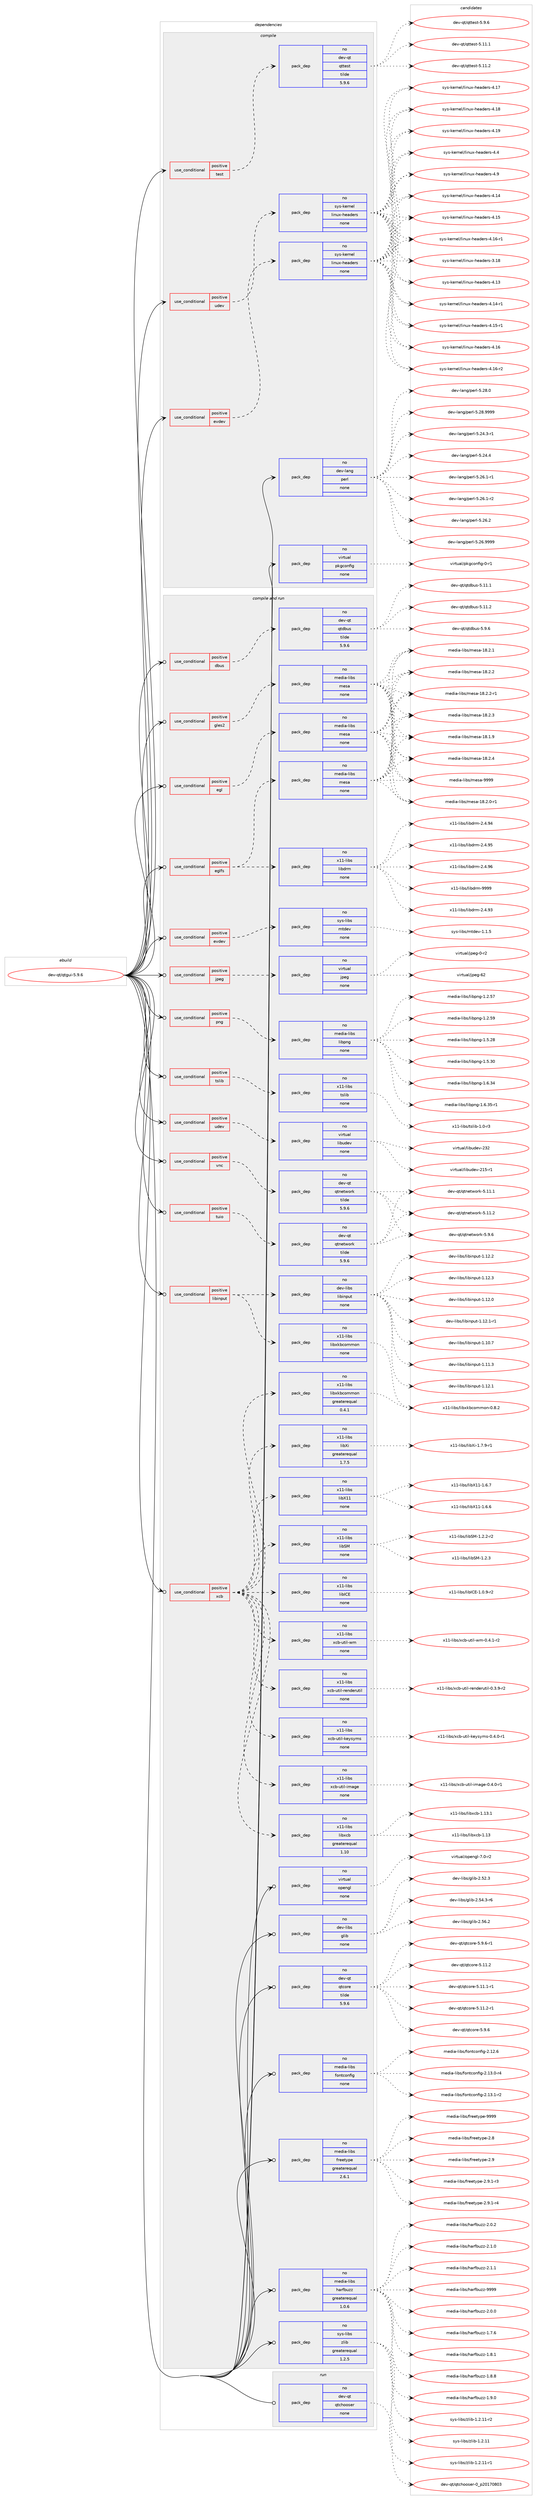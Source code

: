 digraph prolog {

# *************
# Graph options
# *************

newrank=true;
concentrate=true;
compound=true;
graph [rankdir=LR,fontname=Helvetica,fontsize=10,ranksep=1.5];#, ranksep=2.5, nodesep=0.2];
edge  [arrowhead=vee];
node  [fontname=Helvetica,fontsize=10];

# **********
# The ebuild
# **********

subgraph cluster_leftcol {
color=gray;
rank=same;
label=<<i>ebuild</i>>;
id [label="dev-qt/qtgui-5.9.6", color=red, width=4, href="../dev-qt/qtgui-5.9.6.svg"];
}

# ****************
# The dependencies
# ****************

subgraph cluster_midcol {
color=gray;
label=<<i>dependencies</i>>;
subgraph cluster_compile {
fillcolor="#eeeeee";
style=filled;
label=<<i>compile</i>>;
subgraph cond425 {
dependency3036 [label=<<TABLE BORDER="0" CELLBORDER="1" CELLSPACING="0" CELLPADDING="4"><TR><TD ROWSPAN="3" CELLPADDING="10">use_conditional</TD></TR><TR><TD>positive</TD></TR><TR><TD>evdev</TD></TR></TABLE>>, shape=none, color=red];
subgraph pack2511 {
dependency3037 [label=<<TABLE BORDER="0" CELLBORDER="1" CELLSPACING="0" CELLPADDING="4" WIDTH="220"><TR><TD ROWSPAN="6" CELLPADDING="30">pack_dep</TD></TR><TR><TD WIDTH="110">no</TD></TR><TR><TD>sys-kernel</TD></TR><TR><TD>linux-headers</TD></TR><TR><TD>none</TD></TR><TR><TD></TD></TR></TABLE>>, shape=none, color=blue];
}
dependency3036:e -> dependency3037:w [weight=20,style="dashed",arrowhead="vee"];
}
id:e -> dependency3036:w [weight=20,style="solid",arrowhead="vee"];
subgraph cond426 {
dependency3038 [label=<<TABLE BORDER="0" CELLBORDER="1" CELLSPACING="0" CELLPADDING="4"><TR><TD ROWSPAN="3" CELLPADDING="10">use_conditional</TD></TR><TR><TD>positive</TD></TR><TR><TD>test</TD></TR></TABLE>>, shape=none, color=red];
subgraph pack2512 {
dependency3039 [label=<<TABLE BORDER="0" CELLBORDER="1" CELLSPACING="0" CELLPADDING="4" WIDTH="220"><TR><TD ROWSPAN="6" CELLPADDING="30">pack_dep</TD></TR><TR><TD WIDTH="110">no</TD></TR><TR><TD>dev-qt</TD></TR><TR><TD>qttest</TD></TR><TR><TD>tilde</TD></TR><TR><TD>5.9.6</TD></TR></TABLE>>, shape=none, color=blue];
}
dependency3038:e -> dependency3039:w [weight=20,style="dashed",arrowhead="vee"];
}
id:e -> dependency3038:w [weight=20,style="solid",arrowhead="vee"];
subgraph cond427 {
dependency3040 [label=<<TABLE BORDER="0" CELLBORDER="1" CELLSPACING="0" CELLPADDING="4"><TR><TD ROWSPAN="3" CELLPADDING="10">use_conditional</TD></TR><TR><TD>positive</TD></TR><TR><TD>udev</TD></TR></TABLE>>, shape=none, color=red];
subgraph pack2513 {
dependency3041 [label=<<TABLE BORDER="0" CELLBORDER="1" CELLSPACING="0" CELLPADDING="4" WIDTH="220"><TR><TD ROWSPAN="6" CELLPADDING="30">pack_dep</TD></TR><TR><TD WIDTH="110">no</TD></TR><TR><TD>sys-kernel</TD></TR><TR><TD>linux-headers</TD></TR><TR><TD>none</TD></TR><TR><TD></TD></TR></TABLE>>, shape=none, color=blue];
}
dependency3040:e -> dependency3041:w [weight=20,style="dashed",arrowhead="vee"];
}
id:e -> dependency3040:w [weight=20,style="solid",arrowhead="vee"];
subgraph pack2514 {
dependency3042 [label=<<TABLE BORDER="0" CELLBORDER="1" CELLSPACING="0" CELLPADDING="4" WIDTH="220"><TR><TD ROWSPAN="6" CELLPADDING="30">pack_dep</TD></TR><TR><TD WIDTH="110">no</TD></TR><TR><TD>dev-lang</TD></TR><TR><TD>perl</TD></TR><TR><TD>none</TD></TR><TR><TD></TD></TR></TABLE>>, shape=none, color=blue];
}
id:e -> dependency3042:w [weight=20,style="solid",arrowhead="vee"];
subgraph pack2515 {
dependency3043 [label=<<TABLE BORDER="0" CELLBORDER="1" CELLSPACING="0" CELLPADDING="4" WIDTH="220"><TR><TD ROWSPAN="6" CELLPADDING="30">pack_dep</TD></TR><TR><TD WIDTH="110">no</TD></TR><TR><TD>virtual</TD></TR><TR><TD>pkgconfig</TD></TR><TR><TD>none</TD></TR><TR><TD></TD></TR></TABLE>>, shape=none, color=blue];
}
id:e -> dependency3043:w [weight=20,style="solid",arrowhead="vee"];
}
subgraph cluster_compileandrun {
fillcolor="#eeeeee";
style=filled;
label=<<i>compile and run</i>>;
subgraph cond428 {
dependency3044 [label=<<TABLE BORDER="0" CELLBORDER="1" CELLSPACING="0" CELLPADDING="4"><TR><TD ROWSPAN="3" CELLPADDING="10">use_conditional</TD></TR><TR><TD>positive</TD></TR><TR><TD>dbus</TD></TR></TABLE>>, shape=none, color=red];
subgraph pack2516 {
dependency3045 [label=<<TABLE BORDER="0" CELLBORDER="1" CELLSPACING="0" CELLPADDING="4" WIDTH="220"><TR><TD ROWSPAN="6" CELLPADDING="30">pack_dep</TD></TR><TR><TD WIDTH="110">no</TD></TR><TR><TD>dev-qt</TD></TR><TR><TD>qtdbus</TD></TR><TR><TD>tilde</TD></TR><TR><TD>5.9.6</TD></TR></TABLE>>, shape=none, color=blue];
}
dependency3044:e -> dependency3045:w [weight=20,style="dashed",arrowhead="vee"];
}
id:e -> dependency3044:w [weight=20,style="solid",arrowhead="odotvee"];
subgraph cond429 {
dependency3046 [label=<<TABLE BORDER="0" CELLBORDER="1" CELLSPACING="0" CELLPADDING="4"><TR><TD ROWSPAN="3" CELLPADDING="10">use_conditional</TD></TR><TR><TD>positive</TD></TR><TR><TD>egl</TD></TR></TABLE>>, shape=none, color=red];
subgraph pack2517 {
dependency3047 [label=<<TABLE BORDER="0" CELLBORDER="1" CELLSPACING="0" CELLPADDING="4" WIDTH="220"><TR><TD ROWSPAN="6" CELLPADDING="30">pack_dep</TD></TR><TR><TD WIDTH="110">no</TD></TR><TR><TD>media-libs</TD></TR><TR><TD>mesa</TD></TR><TR><TD>none</TD></TR><TR><TD></TD></TR></TABLE>>, shape=none, color=blue];
}
dependency3046:e -> dependency3047:w [weight=20,style="dashed",arrowhead="vee"];
}
id:e -> dependency3046:w [weight=20,style="solid",arrowhead="odotvee"];
subgraph cond430 {
dependency3048 [label=<<TABLE BORDER="0" CELLBORDER="1" CELLSPACING="0" CELLPADDING="4"><TR><TD ROWSPAN="3" CELLPADDING="10">use_conditional</TD></TR><TR><TD>positive</TD></TR><TR><TD>eglfs</TD></TR></TABLE>>, shape=none, color=red];
subgraph pack2518 {
dependency3049 [label=<<TABLE BORDER="0" CELLBORDER="1" CELLSPACING="0" CELLPADDING="4" WIDTH="220"><TR><TD ROWSPAN="6" CELLPADDING="30">pack_dep</TD></TR><TR><TD WIDTH="110">no</TD></TR><TR><TD>media-libs</TD></TR><TR><TD>mesa</TD></TR><TR><TD>none</TD></TR><TR><TD></TD></TR></TABLE>>, shape=none, color=blue];
}
dependency3048:e -> dependency3049:w [weight=20,style="dashed",arrowhead="vee"];
subgraph pack2519 {
dependency3050 [label=<<TABLE BORDER="0" CELLBORDER="1" CELLSPACING="0" CELLPADDING="4" WIDTH="220"><TR><TD ROWSPAN="6" CELLPADDING="30">pack_dep</TD></TR><TR><TD WIDTH="110">no</TD></TR><TR><TD>x11-libs</TD></TR><TR><TD>libdrm</TD></TR><TR><TD>none</TD></TR><TR><TD></TD></TR></TABLE>>, shape=none, color=blue];
}
dependency3048:e -> dependency3050:w [weight=20,style="dashed",arrowhead="vee"];
}
id:e -> dependency3048:w [weight=20,style="solid",arrowhead="odotvee"];
subgraph cond431 {
dependency3051 [label=<<TABLE BORDER="0" CELLBORDER="1" CELLSPACING="0" CELLPADDING="4"><TR><TD ROWSPAN="3" CELLPADDING="10">use_conditional</TD></TR><TR><TD>positive</TD></TR><TR><TD>evdev</TD></TR></TABLE>>, shape=none, color=red];
subgraph pack2520 {
dependency3052 [label=<<TABLE BORDER="0" CELLBORDER="1" CELLSPACING="0" CELLPADDING="4" WIDTH="220"><TR><TD ROWSPAN="6" CELLPADDING="30">pack_dep</TD></TR><TR><TD WIDTH="110">no</TD></TR><TR><TD>sys-libs</TD></TR><TR><TD>mtdev</TD></TR><TR><TD>none</TD></TR><TR><TD></TD></TR></TABLE>>, shape=none, color=blue];
}
dependency3051:e -> dependency3052:w [weight=20,style="dashed",arrowhead="vee"];
}
id:e -> dependency3051:w [weight=20,style="solid",arrowhead="odotvee"];
subgraph cond432 {
dependency3053 [label=<<TABLE BORDER="0" CELLBORDER="1" CELLSPACING="0" CELLPADDING="4"><TR><TD ROWSPAN="3" CELLPADDING="10">use_conditional</TD></TR><TR><TD>positive</TD></TR><TR><TD>gles2</TD></TR></TABLE>>, shape=none, color=red];
subgraph pack2521 {
dependency3054 [label=<<TABLE BORDER="0" CELLBORDER="1" CELLSPACING="0" CELLPADDING="4" WIDTH="220"><TR><TD ROWSPAN="6" CELLPADDING="30">pack_dep</TD></TR><TR><TD WIDTH="110">no</TD></TR><TR><TD>media-libs</TD></TR><TR><TD>mesa</TD></TR><TR><TD>none</TD></TR><TR><TD></TD></TR></TABLE>>, shape=none, color=blue];
}
dependency3053:e -> dependency3054:w [weight=20,style="dashed",arrowhead="vee"];
}
id:e -> dependency3053:w [weight=20,style="solid",arrowhead="odotvee"];
subgraph cond433 {
dependency3055 [label=<<TABLE BORDER="0" CELLBORDER="1" CELLSPACING="0" CELLPADDING="4"><TR><TD ROWSPAN="3" CELLPADDING="10">use_conditional</TD></TR><TR><TD>positive</TD></TR><TR><TD>jpeg</TD></TR></TABLE>>, shape=none, color=red];
subgraph pack2522 {
dependency3056 [label=<<TABLE BORDER="0" CELLBORDER="1" CELLSPACING="0" CELLPADDING="4" WIDTH="220"><TR><TD ROWSPAN="6" CELLPADDING="30">pack_dep</TD></TR><TR><TD WIDTH="110">no</TD></TR><TR><TD>virtual</TD></TR><TR><TD>jpeg</TD></TR><TR><TD>none</TD></TR><TR><TD></TD></TR></TABLE>>, shape=none, color=blue];
}
dependency3055:e -> dependency3056:w [weight=20,style="dashed",arrowhead="vee"];
}
id:e -> dependency3055:w [weight=20,style="solid",arrowhead="odotvee"];
subgraph cond434 {
dependency3057 [label=<<TABLE BORDER="0" CELLBORDER="1" CELLSPACING="0" CELLPADDING="4"><TR><TD ROWSPAN="3" CELLPADDING="10">use_conditional</TD></TR><TR><TD>positive</TD></TR><TR><TD>libinput</TD></TR></TABLE>>, shape=none, color=red];
subgraph pack2523 {
dependency3058 [label=<<TABLE BORDER="0" CELLBORDER="1" CELLSPACING="0" CELLPADDING="4" WIDTH="220"><TR><TD ROWSPAN="6" CELLPADDING="30">pack_dep</TD></TR><TR><TD WIDTH="110">no</TD></TR><TR><TD>dev-libs</TD></TR><TR><TD>libinput</TD></TR><TR><TD>none</TD></TR><TR><TD></TD></TR></TABLE>>, shape=none, color=blue];
}
dependency3057:e -> dependency3058:w [weight=20,style="dashed",arrowhead="vee"];
subgraph pack2524 {
dependency3059 [label=<<TABLE BORDER="0" CELLBORDER="1" CELLSPACING="0" CELLPADDING="4" WIDTH="220"><TR><TD ROWSPAN="6" CELLPADDING="30">pack_dep</TD></TR><TR><TD WIDTH="110">no</TD></TR><TR><TD>x11-libs</TD></TR><TR><TD>libxkbcommon</TD></TR><TR><TD>none</TD></TR><TR><TD></TD></TR></TABLE>>, shape=none, color=blue];
}
dependency3057:e -> dependency3059:w [weight=20,style="dashed",arrowhead="vee"];
}
id:e -> dependency3057:w [weight=20,style="solid",arrowhead="odotvee"];
subgraph cond435 {
dependency3060 [label=<<TABLE BORDER="0" CELLBORDER="1" CELLSPACING="0" CELLPADDING="4"><TR><TD ROWSPAN="3" CELLPADDING="10">use_conditional</TD></TR><TR><TD>positive</TD></TR><TR><TD>png</TD></TR></TABLE>>, shape=none, color=red];
subgraph pack2525 {
dependency3061 [label=<<TABLE BORDER="0" CELLBORDER="1" CELLSPACING="0" CELLPADDING="4" WIDTH="220"><TR><TD ROWSPAN="6" CELLPADDING="30">pack_dep</TD></TR><TR><TD WIDTH="110">no</TD></TR><TR><TD>media-libs</TD></TR><TR><TD>libpng</TD></TR><TR><TD>none</TD></TR><TR><TD></TD></TR></TABLE>>, shape=none, color=blue];
}
dependency3060:e -> dependency3061:w [weight=20,style="dashed",arrowhead="vee"];
}
id:e -> dependency3060:w [weight=20,style="solid",arrowhead="odotvee"];
subgraph cond436 {
dependency3062 [label=<<TABLE BORDER="0" CELLBORDER="1" CELLSPACING="0" CELLPADDING="4"><TR><TD ROWSPAN="3" CELLPADDING="10">use_conditional</TD></TR><TR><TD>positive</TD></TR><TR><TD>tslib</TD></TR></TABLE>>, shape=none, color=red];
subgraph pack2526 {
dependency3063 [label=<<TABLE BORDER="0" CELLBORDER="1" CELLSPACING="0" CELLPADDING="4" WIDTH="220"><TR><TD ROWSPAN="6" CELLPADDING="30">pack_dep</TD></TR><TR><TD WIDTH="110">no</TD></TR><TR><TD>x11-libs</TD></TR><TR><TD>tslib</TD></TR><TR><TD>none</TD></TR><TR><TD></TD></TR></TABLE>>, shape=none, color=blue];
}
dependency3062:e -> dependency3063:w [weight=20,style="dashed",arrowhead="vee"];
}
id:e -> dependency3062:w [weight=20,style="solid",arrowhead="odotvee"];
subgraph cond437 {
dependency3064 [label=<<TABLE BORDER="0" CELLBORDER="1" CELLSPACING="0" CELLPADDING="4"><TR><TD ROWSPAN="3" CELLPADDING="10">use_conditional</TD></TR><TR><TD>positive</TD></TR><TR><TD>tuio</TD></TR></TABLE>>, shape=none, color=red];
subgraph pack2527 {
dependency3065 [label=<<TABLE BORDER="0" CELLBORDER="1" CELLSPACING="0" CELLPADDING="4" WIDTH="220"><TR><TD ROWSPAN="6" CELLPADDING="30">pack_dep</TD></TR><TR><TD WIDTH="110">no</TD></TR><TR><TD>dev-qt</TD></TR><TR><TD>qtnetwork</TD></TR><TR><TD>tilde</TD></TR><TR><TD>5.9.6</TD></TR></TABLE>>, shape=none, color=blue];
}
dependency3064:e -> dependency3065:w [weight=20,style="dashed",arrowhead="vee"];
}
id:e -> dependency3064:w [weight=20,style="solid",arrowhead="odotvee"];
subgraph cond438 {
dependency3066 [label=<<TABLE BORDER="0" CELLBORDER="1" CELLSPACING="0" CELLPADDING="4"><TR><TD ROWSPAN="3" CELLPADDING="10">use_conditional</TD></TR><TR><TD>positive</TD></TR><TR><TD>udev</TD></TR></TABLE>>, shape=none, color=red];
subgraph pack2528 {
dependency3067 [label=<<TABLE BORDER="0" CELLBORDER="1" CELLSPACING="0" CELLPADDING="4" WIDTH="220"><TR><TD ROWSPAN="6" CELLPADDING="30">pack_dep</TD></TR><TR><TD WIDTH="110">no</TD></TR><TR><TD>virtual</TD></TR><TR><TD>libudev</TD></TR><TR><TD>none</TD></TR><TR><TD></TD></TR></TABLE>>, shape=none, color=blue];
}
dependency3066:e -> dependency3067:w [weight=20,style="dashed",arrowhead="vee"];
}
id:e -> dependency3066:w [weight=20,style="solid",arrowhead="odotvee"];
subgraph cond439 {
dependency3068 [label=<<TABLE BORDER="0" CELLBORDER="1" CELLSPACING="0" CELLPADDING="4"><TR><TD ROWSPAN="3" CELLPADDING="10">use_conditional</TD></TR><TR><TD>positive</TD></TR><TR><TD>vnc</TD></TR></TABLE>>, shape=none, color=red];
subgraph pack2529 {
dependency3069 [label=<<TABLE BORDER="0" CELLBORDER="1" CELLSPACING="0" CELLPADDING="4" WIDTH="220"><TR><TD ROWSPAN="6" CELLPADDING="30">pack_dep</TD></TR><TR><TD WIDTH="110">no</TD></TR><TR><TD>dev-qt</TD></TR><TR><TD>qtnetwork</TD></TR><TR><TD>tilde</TD></TR><TR><TD>5.9.6</TD></TR></TABLE>>, shape=none, color=blue];
}
dependency3068:e -> dependency3069:w [weight=20,style="dashed",arrowhead="vee"];
}
id:e -> dependency3068:w [weight=20,style="solid",arrowhead="odotvee"];
subgraph cond440 {
dependency3070 [label=<<TABLE BORDER="0" CELLBORDER="1" CELLSPACING="0" CELLPADDING="4"><TR><TD ROWSPAN="3" CELLPADDING="10">use_conditional</TD></TR><TR><TD>positive</TD></TR><TR><TD>xcb</TD></TR></TABLE>>, shape=none, color=red];
subgraph pack2530 {
dependency3071 [label=<<TABLE BORDER="0" CELLBORDER="1" CELLSPACING="0" CELLPADDING="4" WIDTH="220"><TR><TD ROWSPAN="6" CELLPADDING="30">pack_dep</TD></TR><TR><TD WIDTH="110">no</TD></TR><TR><TD>x11-libs</TD></TR><TR><TD>libICE</TD></TR><TR><TD>none</TD></TR><TR><TD></TD></TR></TABLE>>, shape=none, color=blue];
}
dependency3070:e -> dependency3071:w [weight=20,style="dashed",arrowhead="vee"];
subgraph pack2531 {
dependency3072 [label=<<TABLE BORDER="0" CELLBORDER="1" CELLSPACING="0" CELLPADDING="4" WIDTH="220"><TR><TD ROWSPAN="6" CELLPADDING="30">pack_dep</TD></TR><TR><TD WIDTH="110">no</TD></TR><TR><TD>x11-libs</TD></TR><TR><TD>libSM</TD></TR><TR><TD>none</TD></TR><TR><TD></TD></TR></TABLE>>, shape=none, color=blue];
}
dependency3070:e -> dependency3072:w [weight=20,style="dashed",arrowhead="vee"];
subgraph pack2532 {
dependency3073 [label=<<TABLE BORDER="0" CELLBORDER="1" CELLSPACING="0" CELLPADDING="4" WIDTH="220"><TR><TD ROWSPAN="6" CELLPADDING="30">pack_dep</TD></TR><TR><TD WIDTH="110">no</TD></TR><TR><TD>x11-libs</TD></TR><TR><TD>libX11</TD></TR><TR><TD>none</TD></TR><TR><TD></TD></TR></TABLE>>, shape=none, color=blue];
}
dependency3070:e -> dependency3073:w [weight=20,style="dashed",arrowhead="vee"];
subgraph pack2533 {
dependency3074 [label=<<TABLE BORDER="0" CELLBORDER="1" CELLSPACING="0" CELLPADDING="4" WIDTH="220"><TR><TD ROWSPAN="6" CELLPADDING="30">pack_dep</TD></TR><TR><TD WIDTH="110">no</TD></TR><TR><TD>x11-libs</TD></TR><TR><TD>libXi</TD></TR><TR><TD>greaterequal</TD></TR><TR><TD>1.7.5</TD></TR></TABLE>>, shape=none, color=blue];
}
dependency3070:e -> dependency3074:w [weight=20,style="dashed",arrowhead="vee"];
subgraph pack2534 {
dependency3075 [label=<<TABLE BORDER="0" CELLBORDER="1" CELLSPACING="0" CELLPADDING="4" WIDTH="220"><TR><TD ROWSPAN="6" CELLPADDING="30">pack_dep</TD></TR><TR><TD WIDTH="110">no</TD></TR><TR><TD>x11-libs</TD></TR><TR><TD>libxcb</TD></TR><TR><TD>greaterequal</TD></TR><TR><TD>1.10</TD></TR></TABLE>>, shape=none, color=blue];
}
dependency3070:e -> dependency3075:w [weight=20,style="dashed",arrowhead="vee"];
subgraph pack2535 {
dependency3076 [label=<<TABLE BORDER="0" CELLBORDER="1" CELLSPACING="0" CELLPADDING="4" WIDTH="220"><TR><TD ROWSPAN="6" CELLPADDING="30">pack_dep</TD></TR><TR><TD WIDTH="110">no</TD></TR><TR><TD>x11-libs</TD></TR><TR><TD>libxkbcommon</TD></TR><TR><TD>greaterequal</TD></TR><TR><TD>0.4.1</TD></TR></TABLE>>, shape=none, color=blue];
}
dependency3070:e -> dependency3076:w [weight=20,style="dashed",arrowhead="vee"];
subgraph pack2536 {
dependency3077 [label=<<TABLE BORDER="0" CELLBORDER="1" CELLSPACING="0" CELLPADDING="4" WIDTH="220"><TR><TD ROWSPAN="6" CELLPADDING="30">pack_dep</TD></TR><TR><TD WIDTH="110">no</TD></TR><TR><TD>x11-libs</TD></TR><TR><TD>xcb-util-image</TD></TR><TR><TD>none</TD></TR><TR><TD></TD></TR></TABLE>>, shape=none, color=blue];
}
dependency3070:e -> dependency3077:w [weight=20,style="dashed",arrowhead="vee"];
subgraph pack2537 {
dependency3078 [label=<<TABLE BORDER="0" CELLBORDER="1" CELLSPACING="0" CELLPADDING="4" WIDTH="220"><TR><TD ROWSPAN="6" CELLPADDING="30">pack_dep</TD></TR><TR><TD WIDTH="110">no</TD></TR><TR><TD>x11-libs</TD></TR><TR><TD>xcb-util-keysyms</TD></TR><TR><TD>none</TD></TR><TR><TD></TD></TR></TABLE>>, shape=none, color=blue];
}
dependency3070:e -> dependency3078:w [weight=20,style="dashed",arrowhead="vee"];
subgraph pack2538 {
dependency3079 [label=<<TABLE BORDER="0" CELLBORDER="1" CELLSPACING="0" CELLPADDING="4" WIDTH="220"><TR><TD ROWSPAN="6" CELLPADDING="30">pack_dep</TD></TR><TR><TD WIDTH="110">no</TD></TR><TR><TD>x11-libs</TD></TR><TR><TD>xcb-util-renderutil</TD></TR><TR><TD>none</TD></TR><TR><TD></TD></TR></TABLE>>, shape=none, color=blue];
}
dependency3070:e -> dependency3079:w [weight=20,style="dashed",arrowhead="vee"];
subgraph pack2539 {
dependency3080 [label=<<TABLE BORDER="0" CELLBORDER="1" CELLSPACING="0" CELLPADDING="4" WIDTH="220"><TR><TD ROWSPAN="6" CELLPADDING="30">pack_dep</TD></TR><TR><TD WIDTH="110">no</TD></TR><TR><TD>x11-libs</TD></TR><TR><TD>xcb-util-wm</TD></TR><TR><TD>none</TD></TR><TR><TD></TD></TR></TABLE>>, shape=none, color=blue];
}
dependency3070:e -> dependency3080:w [weight=20,style="dashed",arrowhead="vee"];
}
id:e -> dependency3070:w [weight=20,style="solid",arrowhead="odotvee"];
subgraph pack2540 {
dependency3081 [label=<<TABLE BORDER="0" CELLBORDER="1" CELLSPACING="0" CELLPADDING="4" WIDTH="220"><TR><TD ROWSPAN="6" CELLPADDING="30">pack_dep</TD></TR><TR><TD WIDTH="110">no</TD></TR><TR><TD>dev-libs</TD></TR><TR><TD>glib</TD></TR><TR><TD>none</TD></TR><TR><TD></TD></TR></TABLE>>, shape=none, color=blue];
}
id:e -> dependency3081:w [weight=20,style="solid",arrowhead="odotvee"];
subgraph pack2541 {
dependency3082 [label=<<TABLE BORDER="0" CELLBORDER="1" CELLSPACING="0" CELLPADDING="4" WIDTH="220"><TR><TD ROWSPAN="6" CELLPADDING="30">pack_dep</TD></TR><TR><TD WIDTH="110">no</TD></TR><TR><TD>dev-qt</TD></TR><TR><TD>qtcore</TD></TR><TR><TD>tilde</TD></TR><TR><TD>5.9.6</TD></TR></TABLE>>, shape=none, color=blue];
}
id:e -> dependency3082:w [weight=20,style="solid",arrowhead="odotvee"];
subgraph pack2542 {
dependency3083 [label=<<TABLE BORDER="0" CELLBORDER="1" CELLSPACING="0" CELLPADDING="4" WIDTH="220"><TR><TD ROWSPAN="6" CELLPADDING="30">pack_dep</TD></TR><TR><TD WIDTH="110">no</TD></TR><TR><TD>media-libs</TD></TR><TR><TD>fontconfig</TD></TR><TR><TD>none</TD></TR><TR><TD></TD></TR></TABLE>>, shape=none, color=blue];
}
id:e -> dependency3083:w [weight=20,style="solid",arrowhead="odotvee"];
subgraph pack2543 {
dependency3084 [label=<<TABLE BORDER="0" CELLBORDER="1" CELLSPACING="0" CELLPADDING="4" WIDTH="220"><TR><TD ROWSPAN="6" CELLPADDING="30">pack_dep</TD></TR><TR><TD WIDTH="110">no</TD></TR><TR><TD>media-libs</TD></TR><TR><TD>freetype</TD></TR><TR><TD>greaterequal</TD></TR><TR><TD>2.6.1</TD></TR></TABLE>>, shape=none, color=blue];
}
id:e -> dependency3084:w [weight=20,style="solid",arrowhead="odotvee"];
subgraph pack2544 {
dependency3085 [label=<<TABLE BORDER="0" CELLBORDER="1" CELLSPACING="0" CELLPADDING="4" WIDTH="220"><TR><TD ROWSPAN="6" CELLPADDING="30">pack_dep</TD></TR><TR><TD WIDTH="110">no</TD></TR><TR><TD>media-libs</TD></TR><TR><TD>harfbuzz</TD></TR><TR><TD>greaterequal</TD></TR><TR><TD>1.0.6</TD></TR></TABLE>>, shape=none, color=blue];
}
id:e -> dependency3085:w [weight=20,style="solid",arrowhead="odotvee"];
subgraph pack2545 {
dependency3086 [label=<<TABLE BORDER="0" CELLBORDER="1" CELLSPACING="0" CELLPADDING="4" WIDTH="220"><TR><TD ROWSPAN="6" CELLPADDING="30">pack_dep</TD></TR><TR><TD WIDTH="110">no</TD></TR><TR><TD>sys-libs</TD></TR><TR><TD>zlib</TD></TR><TR><TD>greaterequal</TD></TR><TR><TD>1.2.5</TD></TR></TABLE>>, shape=none, color=blue];
}
id:e -> dependency3086:w [weight=20,style="solid",arrowhead="odotvee"];
subgraph pack2546 {
dependency3087 [label=<<TABLE BORDER="0" CELLBORDER="1" CELLSPACING="0" CELLPADDING="4" WIDTH="220"><TR><TD ROWSPAN="6" CELLPADDING="30">pack_dep</TD></TR><TR><TD WIDTH="110">no</TD></TR><TR><TD>virtual</TD></TR><TR><TD>opengl</TD></TR><TR><TD>none</TD></TR><TR><TD></TD></TR></TABLE>>, shape=none, color=blue];
}
id:e -> dependency3087:w [weight=20,style="solid",arrowhead="odotvee"];
}
subgraph cluster_run {
fillcolor="#eeeeee";
style=filled;
label=<<i>run</i>>;
subgraph pack2547 {
dependency3088 [label=<<TABLE BORDER="0" CELLBORDER="1" CELLSPACING="0" CELLPADDING="4" WIDTH="220"><TR><TD ROWSPAN="6" CELLPADDING="30">pack_dep</TD></TR><TR><TD WIDTH="110">no</TD></TR><TR><TD>dev-qt</TD></TR><TR><TD>qtchooser</TD></TR><TR><TD>none</TD></TR><TR><TD></TD></TR></TABLE>>, shape=none, color=blue];
}
id:e -> dependency3088:w [weight=20,style="solid",arrowhead="odot"];
}
}

# **************
# The candidates
# **************

subgraph cluster_choices {
rank=same;
color=gray;
label=<<i>candidates</i>>;

subgraph choice2511 {
color=black;
nodesep=1;
choice115121115451071011141101011084710810511011712045104101971001011141154552464952 [label="sys-kernel/linux-headers-4.14", color=red, width=4,href="../sys-kernel/linux-headers-4.14.svg"];
choice115121115451071011141101011084710810511011712045104101971001011141154552464953 [label="sys-kernel/linux-headers-4.15", color=red, width=4,href="../sys-kernel/linux-headers-4.15.svg"];
choice1151211154510710111411010110847108105110117120451041019710010111411545524649544511449 [label="sys-kernel/linux-headers-4.16-r1", color=red, width=4,href="../sys-kernel/linux-headers-4.16-r1.svg"];
choice115121115451071011141101011084710810511011712045104101971001011141154551464956 [label="sys-kernel/linux-headers-3.18", color=red, width=4,href="../sys-kernel/linux-headers-3.18.svg"];
choice115121115451071011141101011084710810511011712045104101971001011141154552464951 [label="sys-kernel/linux-headers-4.13", color=red, width=4,href="../sys-kernel/linux-headers-4.13.svg"];
choice1151211154510710111411010110847108105110117120451041019710010111411545524649524511449 [label="sys-kernel/linux-headers-4.14-r1", color=red, width=4,href="../sys-kernel/linux-headers-4.14-r1.svg"];
choice1151211154510710111411010110847108105110117120451041019710010111411545524649534511449 [label="sys-kernel/linux-headers-4.15-r1", color=red, width=4,href="../sys-kernel/linux-headers-4.15-r1.svg"];
choice115121115451071011141101011084710810511011712045104101971001011141154552464954 [label="sys-kernel/linux-headers-4.16", color=red, width=4,href="../sys-kernel/linux-headers-4.16.svg"];
choice1151211154510710111411010110847108105110117120451041019710010111411545524649544511450 [label="sys-kernel/linux-headers-4.16-r2", color=red, width=4,href="../sys-kernel/linux-headers-4.16-r2.svg"];
choice115121115451071011141101011084710810511011712045104101971001011141154552464955 [label="sys-kernel/linux-headers-4.17", color=red, width=4,href="../sys-kernel/linux-headers-4.17.svg"];
choice115121115451071011141101011084710810511011712045104101971001011141154552464956 [label="sys-kernel/linux-headers-4.18", color=red, width=4,href="../sys-kernel/linux-headers-4.18.svg"];
choice115121115451071011141101011084710810511011712045104101971001011141154552464957 [label="sys-kernel/linux-headers-4.19", color=red, width=4,href="../sys-kernel/linux-headers-4.19.svg"];
choice1151211154510710111411010110847108105110117120451041019710010111411545524652 [label="sys-kernel/linux-headers-4.4", color=red, width=4,href="../sys-kernel/linux-headers-4.4.svg"];
choice1151211154510710111411010110847108105110117120451041019710010111411545524657 [label="sys-kernel/linux-headers-4.9", color=red, width=4,href="../sys-kernel/linux-headers-4.9.svg"];
dependency3037:e -> choice115121115451071011141101011084710810511011712045104101971001011141154552464952:w [style=dotted,weight="100"];
dependency3037:e -> choice115121115451071011141101011084710810511011712045104101971001011141154552464953:w [style=dotted,weight="100"];
dependency3037:e -> choice1151211154510710111411010110847108105110117120451041019710010111411545524649544511449:w [style=dotted,weight="100"];
dependency3037:e -> choice115121115451071011141101011084710810511011712045104101971001011141154551464956:w [style=dotted,weight="100"];
dependency3037:e -> choice115121115451071011141101011084710810511011712045104101971001011141154552464951:w [style=dotted,weight="100"];
dependency3037:e -> choice1151211154510710111411010110847108105110117120451041019710010111411545524649524511449:w [style=dotted,weight="100"];
dependency3037:e -> choice1151211154510710111411010110847108105110117120451041019710010111411545524649534511449:w [style=dotted,weight="100"];
dependency3037:e -> choice115121115451071011141101011084710810511011712045104101971001011141154552464954:w [style=dotted,weight="100"];
dependency3037:e -> choice1151211154510710111411010110847108105110117120451041019710010111411545524649544511450:w [style=dotted,weight="100"];
dependency3037:e -> choice115121115451071011141101011084710810511011712045104101971001011141154552464955:w [style=dotted,weight="100"];
dependency3037:e -> choice115121115451071011141101011084710810511011712045104101971001011141154552464956:w [style=dotted,weight="100"];
dependency3037:e -> choice115121115451071011141101011084710810511011712045104101971001011141154552464957:w [style=dotted,weight="100"];
dependency3037:e -> choice1151211154510710111411010110847108105110117120451041019710010111411545524652:w [style=dotted,weight="100"];
dependency3037:e -> choice1151211154510710111411010110847108105110117120451041019710010111411545524657:w [style=dotted,weight="100"];
}
subgraph choice2512 {
color=black;
nodesep=1;
choice100101118451131164711311611610111511645534649494649 [label="dev-qt/qttest-5.11.1", color=red, width=4,href="../dev-qt/qttest-5.11.1.svg"];
choice100101118451131164711311611610111511645534649494650 [label="dev-qt/qttest-5.11.2", color=red, width=4,href="../dev-qt/qttest-5.11.2.svg"];
choice1001011184511311647113116116101115116455346574654 [label="dev-qt/qttest-5.9.6", color=red, width=4,href="../dev-qt/qttest-5.9.6.svg"];
dependency3039:e -> choice100101118451131164711311611610111511645534649494649:w [style=dotted,weight="100"];
dependency3039:e -> choice100101118451131164711311611610111511645534649494650:w [style=dotted,weight="100"];
dependency3039:e -> choice1001011184511311647113116116101115116455346574654:w [style=dotted,weight="100"];
}
subgraph choice2513 {
color=black;
nodesep=1;
choice115121115451071011141101011084710810511011712045104101971001011141154552464952 [label="sys-kernel/linux-headers-4.14", color=red, width=4,href="../sys-kernel/linux-headers-4.14.svg"];
choice115121115451071011141101011084710810511011712045104101971001011141154552464953 [label="sys-kernel/linux-headers-4.15", color=red, width=4,href="../sys-kernel/linux-headers-4.15.svg"];
choice1151211154510710111411010110847108105110117120451041019710010111411545524649544511449 [label="sys-kernel/linux-headers-4.16-r1", color=red, width=4,href="../sys-kernel/linux-headers-4.16-r1.svg"];
choice115121115451071011141101011084710810511011712045104101971001011141154551464956 [label="sys-kernel/linux-headers-3.18", color=red, width=4,href="../sys-kernel/linux-headers-3.18.svg"];
choice115121115451071011141101011084710810511011712045104101971001011141154552464951 [label="sys-kernel/linux-headers-4.13", color=red, width=4,href="../sys-kernel/linux-headers-4.13.svg"];
choice1151211154510710111411010110847108105110117120451041019710010111411545524649524511449 [label="sys-kernel/linux-headers-4.14-r1", color=red, width=4,href="../sys-kernel/linux-headers-4.14-r1.svg"];
choice1151211154510710111411010110847108105110117120451041019710010111411545524649534511449 [label="sys-kernel/linux-headers-4.15-r1", color=red, width=4,href="../sys-kernel/linux-headers-4.15-r1.svg"];
choice115121115451071011141101011084710810511011712045104101971001011141154552464954 [label="sys-kernel/linux-headers-4.16", color=red, width=4,href="../sys-kernel/linux-headers-4.16.svg"];
choice1151211154510710111411010110847108105110117120451041019710010111411545524649544511450 [label="sys-kernel/linux-headers-4.16-r2", color=red, width=4,href="../sys-kernel/linux-headers-4.16-r2.svg"];
choice115121115451071011141101011084710810511011712045104101971001011141154552464955 [label="sys-kernel/linux-headers-4.17", color=red, width=4,href="../sys-kernel/linux-headers-4.17.svg"];
choice115121115451071011141101011084710810511011712045104101971001011141154552464956 [label="sys-kernel/linux-headers-4.18", color=red, width=4,href="../sys-kernel/linux-headers-4.18.svg"];
choice115121115451071011141101011084710810511011712045104101971001011141154552464957 [label="sys-kernel/linux-headers-4.19", color=red, width=4,href="../sys-kernel/linux-headers-4.19.svg"];
choice1151211154510710111411010110847108105110117120451041019710010111411545524652 [label="sys-kernel/linux-headers-4.4", color=red, width=4,href="../sys-kernel/linux-headers-4.4.svg"];
choice1151211154510710111411010110847108105110117120451041019710010111411545524657 [label="sys-kernel/linux-headers-4.9", color=red, width=4,href="../sys-kernel/linux-headers-4.9.svg"];
dependency3041:e -> choice115121115451071011141101011084710810511011712045104101971001011141154552464952:w [style=dotted,weight="100"];
dependency3041:e -> choice115121115451071011141101011084710810511011712045104101971001011141154552464953:w [style=dotted,weight="100"];
dependency3041:e -> choice1151211154510710111411010110847108105110117120451041019710010111411545524649544511449:w [style=dotted,weight="100"];
dependency3041:e -> choice115121115451071011141101011084710810511011712045104101971001011141154551464956:w [style=dotted,weight="100"];
dependency3041:e -> choice115121115451071011141101011084710810511011712045104101971001011141154552464951:w [style=dotted,weight="100"];
dependency3041:e -> choice1151211154510710111411010110847108105110117120451041019710010111411545524649524511449:w [style=dotted,weight="100"];
dependency3041:e -> choice1151211154510710111411010110847108105110117120451041019710010111411545524649534511449:w [style=dotted,weight="100"];
dependency3041:e -> choice115121115451071011141101011084710810511011712045104101971001011141154552464954:w [style=dotted,weight="100"];
dependency3041:e -> choice1151211154510710111411010110847108105110117120451041019710010111411545524649544511450:w [style=dotted,weight="100"];
dependency3041:e -> choice115121115451071011141101011084710810511011712045104101971001011141154552464955:w [style=dotted,weight="100"];
dependency3041:e -> choice115121115451071011141101011084710810511011712045104101971001011141154552464956:w [style=dotted,weight="100"];
dependency3041:e -> choice115121115451071011141101011084710810511011712045104101971001011141154552464957:w [style=dotted,weight="100"];
dependency3041:e -> choice1151211154510710111411010110847108105110117120451041019710010111411545524652:w [style=dotted,weight="100"];
dependency3041:e -> choice1151211154510710111411010110847108105110117120451041019710010111411545524657:w [style=dotted,weight="100"];
}
subgraph choice2514 {
color=black;
nodesep=1;
choice100101118451089711010347112101114108455346505246514511449 [label="dev-lang/perl-5.24.3-r1", color=red, width=4,href="../dev-lang/perl-5.24.3-r1.svg"];
choice10010111845108971101034711210111410845534650524652 [label="dev-lang/perl-5.24.4", color=red, width=4,href="../dev-lang/perl-5.24.4.svg"];
choice100101118451089711010347112101114108455346505446494511449 [label="dev-lang/perl-5.26.1-r1", color=red, width=4,href="../dev-lang/perl-5.26.1-r1.svg"];
choice100101118451089711010347112101114108455346505446494511450 [label="dev-lang/perl-5.26.1-r2", color=red, width=4,href="../dev-lang/perl-5.26.1-r2.svg"];
choice10010111845108971101034711210111410845534650544650 [label="dev-lang/perl-5.26.2", color=red, width=4,href="../dev-lang/perl-5.26.2.svg"];
choice10010111845108971101034711210111410845534650544657575757 [label="dev-lang/perl-5.26.9999", color=red, width=4,href="../dev-lang/perl-5.26.9999.svg"];
choice10010111845108971101034711210111410845534650564648 [label="dev-lang/perl-5.28.0", color=red, width=4,href="../dev-lang/perl-5.28.0.svg"];
choice10010111845108971101034711210111410845534650564657575757 [label="dev-lang/perl-5.28.9999", color=red, width=4,href="../dev-lang/perl-5.28.9999.svg"];
dependency3042:e -> choice100101118451089711010347112101114108455346505246514511449:w [style=dotted,weight="100"];
dependency3042:e -> choice10010111845108971101034711210111410845534650524652:w [style=dotted,weight="100"];
dependency3042:e -> choice100101118451089711010347112101114108455346505446494511449:w [style=dotted,weight="100"];
dependency3042:e -> choice100101118451089711010347112101114108455346505446494511450:w [style=dotted,weight="100"];
dependency3042:e -> choice10010111845108971101034711210111410845534650544650:w [style=dotted,weight="100"];
dependency3042:e -> choice10010111845108971101034711210111410845534650544657575757:w [style=dotted,weight="100"];
dependency3042:e -> choice10010111845108971101034711210111410845534650564648:w [style=dotted,weight="100"];
dependency3042:e -> choice10010111845108971101034711210111410845534650564657575757:w [style=dotted,weight="100"];
}
subgraph choice2515 {
color=black;
nodesep=1;
choice11810511411611797108471121071039911111010210510345484511449 [label="virtual/pkgconfig-0-r1", color=red, width=4,href="../virtual/pkgconfig-0-r1.svg"];
dependency3043:e -> choice11810511411611797108471121071039911111010210510345484511449:w [style=dotted,weight="100"];
}
subgraph choice2516 {
color=black;
nodesep=1;
choice10010111845113116471131161009811711545534649494649 [label="dev-qt/qtdbus-5.11.1", color=red, width=4,href="../dev-qt/qtdbus-5.11.1.svg"];
choice10010111845113116471131161009811711545534649494650 [label="dev-qt/qtdbus-5.11.2", color=red, width=4,href="../dev-qt/qtdbus-5.11.2.svg"];
choice100101118451131164711311610098117115455346574654 [label="dev-qt/qtdbus-5.9.6", color=red, width=4,href="../dev-qt/qtdbus-5.9.6.svg"];
dependency3045:e -> choice10010111845113116471131161009811711545534649494649:w [style=dotted,weight="100"];
dependency3045:e -> choice10010111845113116471131161009811711545534649494650:w [style=dotted,weight="100"];
dependency3045:e -> choice100101118451131164711311610098117115455346574654:w [style=dotted,weight="100"];
}
subgraph choice2517 {
color=black;
nodesep=1;
choice1091011001059745108105981154710910111597454956465046484511449 [label="media-libs/mesa-18.2.0-r1", color=red, width=4,href="../media-libs/mesa-18.2.0-r1.svg"];
choice109101100105974510810598115471091011159745495646504649 [label="media-libs/mesa-18.2.1", color=red, width=4,href="../media-libs/mesa-18.2.1.svg"];
choice109101100105974510810598115471091011159745495646504650 [label="media-libs/mesa-18.2.2", color=red, width=4,href="../media-libs/mesa-18.2.2.svg"];
choice1091011001059745108105981154710910111597454956465046504511449 [label="media-libs/mesa-18.2.2-r1", color=red, width=4,href="../media-libs/mesa-18.2.2-r1.svg"];
choice109101100105974510810598115471091011159745495646504651 [label="media-libs/mesa-18.2.3", color=red, width=4,href="../media-libs/mesa-18.2.3.svg"];
choice109101100105974510810598115471091011159745495646494657 [label="media-libs/mesa-18.1.9", color=red, width=4,href="../media-libs/mesa-18.1.9.svg"];
choice109101100105974510810598115471091011159745495646504652 [label="media-libs/mesa-18.2.4", color=red, width=4,href="../media-libs/mesa-18.2.4.svg"];
choice10910110010597451081059811547109101115974557575757 [label="media-libs/mesa-9999", color=red, width=4,href="../media-libs/mesa-9999.svg"];
dependency3047:e -> choice1091011001059745108105981154710910111597454956465046484511449:w [style=dotted,weight="100"];
dependency3047:e -> choice109101100105974510810598115471091011159745495646504649:w [style=dotted,weight="100"];
dependency3047:e -> choice109101100105974510810598115471091011159745495646504650:w [style=dotted,weight="100"];
dependency3047:e -> choice1091011001059745108105981154710910111597454956465046504511449:w [style=dotted,weight="100"];
dependency3047:e -> choice109101100105974510810598115471091011159745495646504651:w [style=dotted,weight="100"];
dependency3047:e -> choice109101100105974510810598115471091011159745495646494657:w [style=dotted,weight="100"];
dependency3047:e -> choice109101100105974510810598115471091011159745495646504652:w [style=dotted,weight="100"];
dependency3047:e -> choice10910110010597451081059811547109101115974557575757:w [style=dotted,weight="100"];
}
subgraph choice2518 {
color=black;
nodesep=1;
choice1091011001059745108105981154710910111597454956465046484511449 [label="media-libs/mesa-18.2.0-r1", color=red, width=4,href="../media-libs/mesa-18.2.0-r1.svg"];
choice109101100105974510810598115471091011159745495646504649 [label="media-libs/mesa-18.2.1", color=red, width=4,href="../media-libs/mesa-18.2.1.svg"];
choice109101100105974510810598115471091011159745495646504650 [label="media-libs/mesa-18.2.2", color=red, width=4,href="../media-libs/mesa-18.2.2.svg"];
choice1091011001059745108105981154710910111597454956465046504511449 [label="media-libs/mesa-18.2.2-r1", color=red, width=4,href="../media-libs/mesa-18.2.2-r1.svg"];
choice109101100105974510810598115471091011159745495646504651 [label="media-libs/mesa-18.2.3", color=red, width=4,href="../media-libs/mesa-18.2.3.svg"];
choice109101100105974510810598115471091011159745495646494657 [label="media-libs/mesa-18.1.9", color=red, width=4,href="../media-libs/mesa-18.1.9.svg"];
choice109101100105974510810598115471091011159745495646504652 [label="media-libs/mesa-18.2.4", color=red, width=4,href="../media-libs/mesa-18.2.4.svg"];
choice10910110010597451081059811547109101115974557575757 [label="media-libs/mesa-9999", color=red, width=4,href="../media-libs/mesa-9999.svg"];
dependency3049:e -> choice1091011001059745108105981154710910111597454956465046484511449:w [style=dotted,weight="100"];
dependency3049:e -> choice109101100105974510810598115471091011159745495646504649:w [style=dotted,weight="100"];
dependency3049:e -> choice109101100105974510810598115471091011159745495646504650:w [style=dotted,weight="100"];
dependency3049:e -> choice1091011001059745108105981154710910111597454956465046504511449:w [style=dotted,weight="100"];
dependency3049:e -> choice109101100105974510810598115471091011159745495646504651:w [style=dotted,weight="100"];
dependency3049:e -> choice109101100105974510810598115471091011159745495646494657:w [style=dotted,weight="100"];
dependency3049:e -> choice109101100105974510810598115471091011159745495646504652:w [style=dotted,weight="100"];
dependency3049:e -> choice10910110010597451081059811547109101115974557575757:w [style=dotted,weight="100"];
}
subgraph choice2519 {
color=black;
nodesep=1;
choice12049494510810598115471081059810011410945504652465751 [label="x11-libs/libdrm-2.4.93", color=red, width=4,href="../x11-libs/libdrm-2.4.93.svg"];
choice12049494510810598115471081059810011410945504652465752 [label="x11-libs/libdrm-2.4.94", color=red, width=4,href="../x11-libs/libdrm-2.4.94.svg"];
choice12049494510810598115471081059810011410945504652465753 [label="x11-libs/libdrm-2.4.95", color=red, width=4,href="../x11-libs/libdrm-2.4.95.svg"];
choice12049494510810598115471081059810011410945504652465754 [label="x11-libs/libdrm-2.4.96", color=red, width=4,href="../x11-libs/libdrm-2.4.96.svg"];
choice1204949451081059811547108105981001141094557575757 [label="x11-libs/libdrm-9999", color=red, width=4,href="../x11-libs/libdrm-9999.svg"];
dependency3050:e -> choice12049494510810598115471081059810011410945504652465751:w [style=dotted,weight="100"];
dependency3050:e -> choice12049494510810598115471081059810011410945504652465752:w [style=dotted,weight="100"];
dependency3050:e -> choice12049494510810598115471081059810011410945504652465753:w [style=dotted,weight="100"];
dependency3050:e -> choice12049494510810598115471081059810011410945504652465754:w [style=dotted,weight="100"];
dependency3050:e -> choice1204949451081059811547108105981001141094557575757:w [style=dotted,weight="100"];
}
subgraph choice2520 {
color=black;
nodesep=1;
choice115121115451081059811547109116100101118454946494653 [label="sys-libs/mtdev-1.1.5", color=red, width=4,href="../sys-libs/mtdev-1.1.5.svg"];
dependency3052:e -> choice115121115451081059811547109116100101118454946494653:w [style=dotted,weight="100"];
}
subgraph choice2521 {
color=black;
nodesep=1;
choice1091011001059745108105981154710910111597454956465046484511449 [label="media-libs/mesa-18.2.0-r1", color=red, width=4,href="../media-libs/mesa-18.2.0-r1.svg"];
choice109101100105974510810598115471091011159745495646504649 [label="media-libs/mesa-18.2.1", color=red, width=4,href="../media-libs/mesa-18.2.1.svg"];
choice109101100105974510810598115471091011159745495646504650 [label="media-libs/mesa-18.2.2", color=red, width=4,href="../media-libs/mesa-18.2.2.svg"];
choice1091011001059745108105981154710910111597454956465046504511449 [label="media-libs/mesa-18.2.2-r1", color=red, width=4,href="../media-libs/mesa-18.2.2-r1.svg"];
choice109101100105974510810598115471091011159745495646504651 [label="media-libs/mesa-18.2.3", color=red, width=4,href="../media-libs/mesa-18.2.3.svg"];
choice109101100105974510810598115471091011159745495646494657 [label="media-libs/mesa-18.1.9", color=red, width=4,href="../media-libs/mesa-18.1.9.svg"];
choice109101100105974510810598115471091011159745495646504652 [label="media-libs/mesa-18.2.4", color=red, width=4,href="../media-libs/mesa-18.2.4.svg"];
choice10910110010597451081059811547109101115974557575757 [label="media-libs/mesa-9999", color=red, width=4,href="../media-libs/mesa-9999.svg"];
dependency3054:e -> choice1091011001059745108105981154710910111597454956465046484511449:w [style=dotted,weight="100"];
dependency3054:e -> choice109101100105974510810598115471091011159745495646504649:w [style=dotted,weight="100"];
dependency3054:e -> choice109101100105974510810598115471091011159745495646504650:w [style=dotted,weight="100"];
dependency3054:e -> choice1091011001059745108105981154710910111597454956465046504511449:w [style=dotted,weight="100"];
dependency3054:e -> choice109101100105974510810598115471091011159745495646504651:w [style=dotted,weight="100"];
dependency3054:e -> choice109101100105974510810598115471091011159745495646494657:w [style=dotted,weight="100"];
dependency3054:e -> choice109101100105974510810598115471091011159745495646504652:w [style=dotted,weight="100"];
dependency3054:e -> choice10910110010597451081059811547109101115974557575757:w [style=dotted,weight="100"];
}
subgraph choice2522 {
color=black;
nodesep=1;
choice118105114116117971084710611210110345484511450 [label="virtual/jpeg-0-r2", color=red, width=4,href="../virtual/jpeg-0-r2.svg"];
choice1181051141161179710847106112101103455450 [label="virtual/jpeg-62", color=red, width=4,href="../virtual/jpeg-62.svg"];
dependency3056:e -> choice118105114116117971084710611210110345484511450:w [style=dotted,weight="100"];
dependency3056:e -> choice1181051141161179710847106112101103455450:w [style=dotted,weight="100"];
}
subgraph choice2523 {
color=black;
nodesep=1;
choice1001011184510810598115471081059810511011211711645494649504648 [label="dev-libs/libinput-1.12.0", color=red, width=4,href="../dev-libs/libinput-1.12.0.svg"];
choice10010111845108105981154710810598105110112117116454946495046494511449 [label="dev-libs/libinput-1.12.1-r1", color=red, width=4,href="../dev-libs/libinput-1.12.1-r1.svg"];
choice1001011184510810598115471081059810511011211711645494649484655 [label="dev-libs/libinput-1.10.7", color=red, width=4,href="../dev-libs/libinput-1.10.7.svg"];
choice1001011184510810598115471081059810511011211711645494649494651 [label="dev-libs/libinput-1.11.3", color=red, width=4,href="../dev-libs/libinput-1.11.3.svg"];
choice1001011184510810598115471081059810511011211711645494649504649 [label="dev-libs/libinput-1.12.1", color=red, width=4,href="../dev-libs/libinput-1.12.1.svg"];
choice1001011184510810598115471081059810511011211711645494649504650 [label="dev-libs/libinput-1.12.2", color=red, width=4,href="../dev-libs/libinput-1.12.2.svg"];
choice1001011184510810598115471081059810511011211711645494649504651 [label="dev-libs/libinput-1.12.3", color=red, width=4,href="../dev-libs/libinput-1.12.3.svg"];
dependency3058:e -> choice1001011184510810598115471081059810511011211711645494649504648:w [style=dotted,weight="100"];
dependency3058:e -> choice10010111845108105981154710810598105110112117116454946495046494511449:w [style=dotted,weight="100"];
dependency3058:e -> choice1001011184510810598115471081059810511011211711645494649484655:w [style=dotted,weight="100"];
dependency3058:e -> choice1001011184510810598115471081059810511011211711645494649494651:w [style=dotted,weight="100"];
dependency3058:e -> choice1001011184510810598115471081059810511011211711645494649504649:w [style=dotted,weight="100"];
dependency3058:e -> choice1001011184510810598115471081059810511011211711645494649504650:w [style=dotted,weight="100"];
dependency3058:e -> choice1001011184510810598115471081059810511011211711645494649504651:w [style=dotted,weight="100"];
}
subgraph choice2524 {
color=black;
nodesep=1;
choice1204949451081059811547108105981201079899111109109111110454846564650 [label="x11-libs/libxkbcommon-0.8.2", color=red, width=4,href="../x11-libs/libxkbcommon-0.8.2.svg"];
dependency3059:e -> choice1204949451081059811547108105981201079899111109109111110454846564650:w [style=dotted,weight="100"];
}
subgraph choice2525 {
color=black;
nodesep=1;
choice109101100105974510810598115471081059811211010345494650465355 [label="media-libs/libpng-1.2.57", color=red, width=4,href="../media-libs/libpng-1.2.57.svg"];
choice109101100105974510810598115471081059811211010345494650465357 [label="media-libs/libpng-1.2.59", color=red, width=4,href="../media-libs/libpng-1.2.59.svg"];
choice109101100105974510810598115471081059811211010345494653465056 [label="media-libs/libpng-1.5.28", color=red, width=4,href="../media-libs/libpng-1.5.28.svg"];
choice109101100105974510810598115471081059811211010345494653465148 [label="media-libs/libpng-1.5.30", color=red, width=4,href="../media-libs/libpng-1.5.30.svg"];
choice109101100105974510810598115471081059811211010345494654465152 [label="media-libs/libpng-1.6.34", color=red, width=4,href="../media-libs/libpng-1.6.34.svg"];
choice1091011001059745108105981154710810598112110103454946544651534511449 [label="media-libs/libpng-1.6.35-r1", color=red, width=4,href="../media-libs/libpng-1.6.35-r1.svg"];
dependency3061:e -> choice109101100105974510810598115471081059811211010345494650465355:w [style=dotted,weight="100"];
dependency3061:e -> choice109101100105974510810598115471081059811211010345494650465357:w [style=dotted,weight="100"];
dependency3061:e -> choice109101100105974510810598115471081059811211010345494653465056:w [style=dotted,weight="100"];
dependency3061:e -> choice109101100105974510810598115471081059811211010345494653465148:w [style=dotted,weight="100"];
dependency3061:e -> choice109101100105974510810598115471081059811211010345494654465152:w [style=dotted,weight="100"];
dependency3061:e -> choice1091011001059745108105981154710810598112110103454946544651534511449:w [style=dotted,weight="100"];
}
subgraph choice2526 {
color=black;
nodesep=1;
choice120494945108105981154711611510810598454946484511451 [label="x11-libs/tslib-1.0-r3", color=red, width=4,href="../x11-libs/tslib-1.0-r3.svg"];
dependency3063:e -> choice120494945108105981154711611510810598454946484511451:w [style=dotted,weight="100"];
}
subgraph choice2527 {
color=black;
nodesep=1;
choice100101118451131164711311611010111611911111410745534649494649 [label="dev-qt/qtnetwork-5.11.1", color=red, width=4,href="../dev-qt/qtnetwork-5.11.1.svg"];
choice100101118451131164711311611010111611911111410745534649494650 [label="dev-qt/qtnetwork-5.11.2", color=red, width=4,href="../dev-qt/qtnetwork-5.11.2.svg"];
choice1001011184511311647113116110101116119111114107455346574654 [label="dev-qt/qtnetwork-5.9.6", color=red, width=4,href="../dev-qt/qtnetwork-5.9.6.svg"];
dependency3065:e -> choice100101118451131164711311611010111611911111410745534649494649:w [style=dotted,weight="100"];
dependency3065:e -> choice100101118451131164711311611010111611911111410745534649494650:w [style=dotted,weight="100"];
dependency3065:e -> choice1001011184511311647113116110101116119111114107455346574654:w [style=dotted,weight="100"];
}
subgraph choice2528 {
color=black;
nodesep=1;
choice118105114116117971084710810598117100101118455049534511449 [label="virtual/libudev-215-r1", color=red, width=4,href="../virtual/libudev-215-r1.svg"];
choice11810511411611797108471081059811710010111845505150 [label="virtual/libudev-232", color=red, width=4,href="../virtual/libudev-232.svg"];
dependency3067:e -> choice118105114116117971084710810598117100101118455049534511449:w [style=dotted,weight="100"];
dependency3067:e -> choice11810511411611797108471081059811710010111845505150:w [style=dotted,weight="100"];
}
subgraph choice2529 {
color=black;
nodesep=1;
choice100101118451131164711311611010111611911111410745534649494649 [label="dev-qt/qtnetwork-5.11.1", color=red, width=4,href="../dev-qt/qtnetwork-5.11.1.svg"];
choice100101118451131164711311611010111611911111410745534649494650 [label="dev-qt/qtnetwork-5.11.2", color=red, width=4,href="../dev-qt/qtnetwork-5.11.2.svg"];
choice1001011184511311647113116110101116119111114107455346574654 [label="dev-qt/qtnetwork-5.9.6", color=red, width=4,href="../dev-qt/qtnetwork-5.9.6.svg"];
dependency3069:e -> choice100101118451131164711311611010111611911111410745534649494649:w [style=dotted,weight="100"];
dependency3069:e -> choice100101118451131164711311611010111611911111410745534649494650:w [style=dotted,weight="100"];
dependency3069:e -> choice1001011184511311647113116110101116119111114107455346574654:w [style=dotted,weight="100"];
}
subgraph choice2530 {
color=black;
nodesep=1;
choice1204949451081059811547108105987367694549464846574511450 [label="x11-libs/libICE-1.0.9-r2", color=red, width=4,href="../x11-libs/libICE-1.0.9-r2.svg"];
dependency3071:e -> choice1204949451081059811547108105987367694549464846574511450:w [style=dotted,weight="100"];
}
subgraph choice2531 {
color=black;
nodesep=1;
choice12049494510810598115471081059883774549465046504511450 [label="x11-libs/libSM-1.2.2-r2", color=red, width=4,href="../x11-libs/libSM-1.2.2-r2.svg"];
choice1204949451081059811547108105988377454946504651 [label="x11-libs/libSM-1.2.3", color=red, width=4,href="../x11-libs/libSM-1.2.3.svg"];
dependency3072:e -> choice12049494510810598115471081059883774549465046504511450:w [style=dotted,weight="100"];
dependency3072:e -> choice1204949451081059811547108105988377454946504651:w [style=dotted,weight="100"];
}
subgraph choice2532 {
color=black;
nodesep=1;
choice120494945108105981154710810598884949454946544654 [label="x11-libs/libX11-1.6.6", color=red, width=4,href="../x11-libs/libX11-1.6.6.svg"];
choice120494945108105981154710810598884949454946544655 [label="x11-libs/libX11-1.6.7", color=red, width=4,href="../x11-libs/libX11-1.6.7.svg"];
dependency3073:e -> choice120494945108105981154710810598884949454946544654:w [style=dotted,weight="100"];
dependency3073:e -> choice120494945108105981154710810598884949454946544655:w [style=dotted,weight="100"];
}
subgraph choice2533 {
color=black;
nodesep=1;
choice120494945108105981154710810598881054549465546574511449 [label="x11-libs/libXi-1.7.9-r1", color=red, width=4,href="../x11-libs/libXi-1.7.9-r1.svg"];
dependency3074:e -> choice120494945108105981154710810598881054549465546574511449:w [style=dotted,weight="100"];
}
subgraph choice2534 {
color=black;
nodesep=1;
choice12049494510810598115471081059812099984549464951 [label="x11-libs/libxcb-1.13", color=red, width=4,href="../x11-libs/libxcb-1.13.svg"];
choice120494945108105981154710810598120999845494649514649 [label="x11-libs/libxcb-1.13.1", color=red, width=4,href="../x11-libs/libxcb-1.13.1.svg"];
dependency3075:e -> choice12049494510810598115471081059812099984549464951:w [style=dotted,weight="100"];
dependency3075:e -> choice120494945108105981154710810598120999845494649514649:w [style=dotted,weight="100"];
}
subgraph choice2535 {
color=black;
nodesep=1;
choice1204949451081059811547108105981201079899111109109111110454846564650 [label="x11-libs/libxkbcommon-0.8.2", color=red, width=4,href="../x11-libs/libxkbcommon-0.8.2.svg"];
dependency3076:e -> choice1204949451081059811547108105981201079899111109109111110454846564650:w [style=dotted,weight="100"];
}
subgraph choice2536 {
color=black;
nodesep=1;
choice120494945108105981154712099984511711610510845105109971031014548465246484511449 [label="x11-libs/xcb-util-image-0.4.0-r1", color=red, width=4,href="../x11-libs/xcb-util-image-0.4.0-r1.svg"];
dependency3077:e -> choice120494945108105981154712099984511711610510845105109971031014548465246484511449:w [style=dotted,weight="100"];
}
subgraph choice2537 {
color=black;
nodesep=1;
choice1204949451081059811547120999845117116105108451071011211151211091154548465246484511449 [label="x11-libs/xcb-util-keysyms-0.4.0-r1", color=red, width=4,href="../x11-libs/xcb-util-keysyms-0.4.0-r1.svg"];
dependency3078:e -> choice1204949451081059811547120999845117116105108451071011211151211091154548465246484511449:w [style=dotted,weight="100"];
}
subgraph choice2538 {
color=black;
nodesep=1;
choice1204949451081059811547120999845117116105108451141011101001011141171161051084548465146574511450 [label="x11-libs/xcb-util-renderutil-0.3.9-r2", color=red, width=4,href="../x11-libs/xcb-util-renderutil-0.3.9-r2.svg"];
dependency3079:e -> choice1204949451081059811547120999845117116105108451141011101001011141171161051084548465146574511450:w [style=dotted,weight="100"];
}
subgraph choice2539 {
color=black;
nodesep=1;
choice1204949451081059811547120999845117116105108451191094548465246494511450 [label="x11-libs/xcb-util-wm-0.4.1-r2", color=red, width=4,href="../x11-libs/xcb-util-wm-0.4.1-r2.svg"];
dependency3080:e -> choice1204949451081059811547120999845117116105108451191094548465246494511450:w [style=dotted,weight="100"];
}
subgraph choice2540 {
color=black;
nodesep=1;
choice1001011184510810598115471031081059845504653504651 [label="dev-libs/glib-2.52.3", color=red, width=4,href="../dev-libs/glib-2.52.3.svg"];
choice10010111845108105981154710310810598455046535246514511454 [label="dev-libs/glib-2.54.3-r6", color=red, width=4,href="../dev-libs/glib-2.54.3-r6.svg"];
choice1001011184510810598115471031081059845504653544650 [label="dev-libs/glib-2.56.2", color=red, width=4,href="../dev-libs/glib-2.56.2.svg"];
dependency3081:e -> choice1001011184510810598115471031081059845504653504651:w [style=dotted,weight="100"];
dependency3081:e -> choice10010111845108105981154710310810598455046535246514511454:w [style=dotted,weight="100"];
dependency3081:e -> choice1001011184510810598115471031081059845504653544650:w [style=dotted,weight="100"];
}
subgraph choice2541 {
color=black;
nodesep=1;
choice10010111845113116471131169911111410145534649494650 [label="dev-qt/qtcore-5.11.2", color=red, width=4,href="../dev-qt/qtcore-5.11.2.svg"];
choice100101118451131164711311699111114101455346494946494511449 [label="dev-qt/qtcore-5.11.1-r1", color=red, width=4,href="../dev-qt/qtcore-5.11.1-r1.svg"];
choice100101118451131164711311699111114101455346494946504511449 [label="dev-qt/qtcore-5.11.2-r1", color=red, width=4,href="../dev-qt/qtcore-5.11.2-r1.svg"];
choice100101118451131164711311699111114101455346574654 [label="dev-qt/qtcore-5.9.6", color=red, width=4,href="../dev-qt/qtcore-5.9.6.svg"];
choice1001011184511311647113116991111141014553465746544511449 [label="dev-qt/qtcore-5.9.6-r1", color=red, width=4,href="../dev-qt/qtcore-5.9.6-r1.svg"];
dependency3082:e -> choice10010111845113116471131169911111410145534649494650:w [style=dotted,weight="100"];
dependency3082:e -> choice100101118451131164711311699111114101455346494946494511449:w [style=dotted,weight="100"];
dependency3082:e -> choice100101118451131164711311699111114101455346494946504511449:w [style=dotted,weight="100"];
dependency3082:e -> choice100101118451131164711311699111114101455346574654:w [style=dotted,weight="100"];
dependency3082:e -> choice1001011184511311647113116991111141014553465746544511449:w [style=dotted,weight="100"];
}
subgraph choice2542 {
color=black;
nodesep=1;
choice109101100105974510810598115471021111101169911111010210510345504649504654 [label="media-libs/fontconfig-2.12.6", color=red, width=4,href="../media-libs/fontconfig-2.12.6.svg"];
choice1091011001059745108105981154710211111011699111110102105103455046495146484511452 [label="media-libs/fontconfig-2.13.0-r4", color=red, width=4,href="../media-libs/fontconfig-2.13.0-r4.svg"];
choice1091011001059745108105981154710211111011699111110102105103455046495146494511450 [label="media-libs/fontconfig-2.13.1-r2", color=red, width=4,href="../media-libs/fontconfig-2.13.1-r2.svg"];
dependency3083:e -> choice109101100105974510810598115471021111101169911111010210510345504649504654:w [style=dotted,weight="100"];
dependency3083:e -> choice1091011001059745108105981154710211111011699111110102105103455046495146484511452:w [style=dotted,weight="100"];
dependency3083:e -> choice1091011001059745108105981154710211111011699111110102105103455046495146494511450:w [style=dotted,weight="100"];
}
subgraph choice2543 {
color=black;
nodesep=1;
choice1091011001059745108105981154710211410110111612111210145504656 [label="media-libs/freetype-2.8", color=red, width=4,href="../media-libs/freetype-2.8.svg"];
choice1091011001059745108105981154710211410110111612111210145504657 [label="media-libs/freetype-2.9", color=red, width=4,href="../media-libs/freetype-2.9.svg"];
choice109101100105974510810598115471021141011011161211121014550465746494511451 [label="media-libs/freetype-2.9.1-r3", color=red, width=4,href="../media-libs/freetype-2.9.1-r3.svg"];
choice109101100105974510810598115471021141011011161211121014550465746494511452 [label="media-libs/freetype-2.9.1-r4", color=red, width=4,href="../media-libs/freetype-2.9.1-r4.svg"];
choice109101100105974510810598115471021141011011161211121014557575757 [label="media-libs/freetype-9999", color=red, width=4,href="../media-libs/freetype-9999.svg"];
dependency3084:e -> choice1091011001059745108105981154710211410110111612111210145504656:w [style=dotted,weight="100"];
dependency3084:e -> choice1091011001059745108105981154710211410110111612111210145504657:w [style=dotted,weight="100"];
dependency3084:e -> choice109101100105974510810598115471021141011011161211121014550465746494511451:w [style=dotted,weight="100"];
dependency3084:e -> choice109101100105974510810598115471021141011011161211121014550465746494511452:w [style=dotted,weight="100"];
dependency3084:e -> choice109101100105974510810598115471021141011011161211121014557575757:w [style=dotted,weight="100"];
}
subgraph choice2544 {
color=black;
nodesep=1;
choice109101100105974510810598115471049711410298117122122455046484648 [label="media-libs/harfbuzz-2.0.0", color=red, width=4,href="../media-libs/harfbuzz-2.0.0.svg"];
choice109101100105974510810598115471049711410298117122122454946554654 [label="media-libs/harfbuzz-1.7.6", color=red, width=4,href="../media-libs/harfbuzz-1.7.6.svg"];
choice109101100105974510810598115471049711410298117122122454946564649 [label="media-libs/harfbuzz-1.8.1", color=red, width=4,href="../media-libs/harfbuzz-1.8.1.svg"];
choice109101100105974510810598115471049711410298117122122454946564656 [label="media-libs/harfbuzz-1.8.8", color=red, width=4,href="../media-libs/harfbuzz-1.8.8.svg"];
choice109101100105974510810598115471049711410298117122122454946574648 [label="media-libs/harfbuzz-1.9.0", color=red, width=4,href="../media-libs/harfbuzz-1.9.0.svg"];
choice109101100105974510810598115471049711410298117122122455046484650 [label="media-libs/harfbuzz-2.0.2", color=red, width=4,href="../media-libs/harfbuzz-2.0.2.svg"];
choice109101100105974510810598115471049711410298117122122455046494648 [label="media-libs/harfbuzz-2.1.0", color=red, width=4,href="../media-libs/harfbuzz-2.1.0.svg"];
choice109101100105974510810598115471049711410298117122122455046494649 [label="media-libs/harfbuzz-2.1.1", color=red, width=4,href="../media-libs/harfbuzz-2.1.1.svg"];
choice1091011001059745108105981154710497114102981171221224557575757 [label="media-libs/harfbuzz-9999", color=red, width=4,href="../media-libs/harfbuzz-9999.svg"];
dependency3085:e -> choice109101100105974510810598115471049711410298117122122455046484648:w [style=dotted,weight="100"];
dependency3085:e -> choice109101100105974510810598115471049711410298117122122454946554654:w [style=dotted,weight="100"];
dependency3085:e -> choice109101100105974510810598115471049711410298117122122454946564649:w [style=dotted,weight="100"];
dependency3085:e -> choice109101100105974510810598115471049711410298117122122454946564656:w [style=dotted,weight="100"];
dependency3085:e -> choice109101100105974510810598115471049711410298117122122454946574648:w [style=dotted,weight="100"];
dependency3085:e -> choice109101100105974510810598115471049711410298117122122455046484650:w [style=dotted,weight="100"];
dependency3085:e -> choice109101100105974510810598115471049711410298117122122455046494648:w [style=dotted,weight="100"];
dependency3085:e -> choice109101100105974510810598115471049711410298117122122455046494649:w [style=dotted,weight="100"];
dependency3085:e -> choice1091011001059745108105981154710497114102981171221224557575757:w [style=dotted,weight="100"];
}
subgraph choice2545 {
color=black;
nodesep=1;
choice1151211154510810598115471221081059845494650464949 [label="sys-libs/zlib-1.2.11", color=red, width=4,href="../sys-libs/zlib-1.2.11.svg"];
choice11512111545108105981154712210810598454946504649494511449 [label="sys-libs/zlib-1.2.11-r1", color=red, width=4,href="../sys-libs/zlib-1.2.11-r1.svg"];
choice11512111545108105981154712210810598454946504649494511450 [label="sys-libs/zlib-1.2.11-r2", color=red, width=4,href="../sys-libs/zlib-1.2.11-r2.svg"];
dependency3086:e -> choice1151211154510810598115471221081059845494650464949:w [style=dotted,weight="100"];
dependency3086:e -> choice11512111545108105981154712210810598454946504649494511449:w [style=dotted,weight="100"];
dependency3086:e -> choice11512111545108105981154712210810598454946504649494511450:w [style=dotted,weight="100"];
}
subgraph choice2546 {
color=black;
nodesep=1;
choice1181051141161179710847111112101110103108455546484511450 [label="virtual/opengl-7.0-r2", color=red, width=4,href="../virtual/opengl-7.0-r2.svg"];
dependency3087:e -> choice1181051141161179710847111112101110103108455546484511450:w [style=dotted,weight="100"];
}
subgraph choice2547 {
color=black;
nodesep=1;
choice1001011184511311647113116991041111111151011144548951125048495548564851 [label="dev-qt/qtchooser-0_p20170803", color=red, width=4,href="../dev-qt/qtchooser-0_p20170803.svg"];
dependency3088:e -> choice1001011184511311647113116991041111111151011144548951125048495548564851:w [style=dotted,weight="100"];
}
}

}
